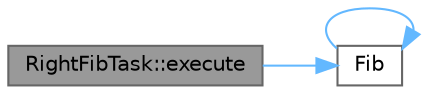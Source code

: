 digraph "RightFibTask::execute"
{
 // LATEX_PDF_SIZE
  bgcolor="transparent";
  edge [fontname=Helvetica,fontsize=10,labelfontname=Helvetica,labelfontsize=10];
  node [fontname=Helvetica,fontsize=10,shape=box,height=0.2,width=0.4];
  rankdir="LR";
  Node1 [id="Node000001",label="RightFibTask::execute",height=0.2,width=0.4,color="gray40", fillcolor="grey60", style="filled", fontcolor="black",tooltip=" "];
  Node1 -> Node2 [id="edge1_Node000001_Node000002",color="steelblue1",style="solid",tooltip=" "];
  Node2 [id="Node000002",label="Fib",height=0.2,width=0.4,color="grey40", fillcolor="white", style="filled",URL="$test__task_8cpp.html#a11f2b6da909327e55ec0ab5566ad4c51",tooltip=" "];
  Node2 -> Node2 [id="edge2_Node000002_Node000002",color="steelblue1",style="solid",tooltip=" "];
}
